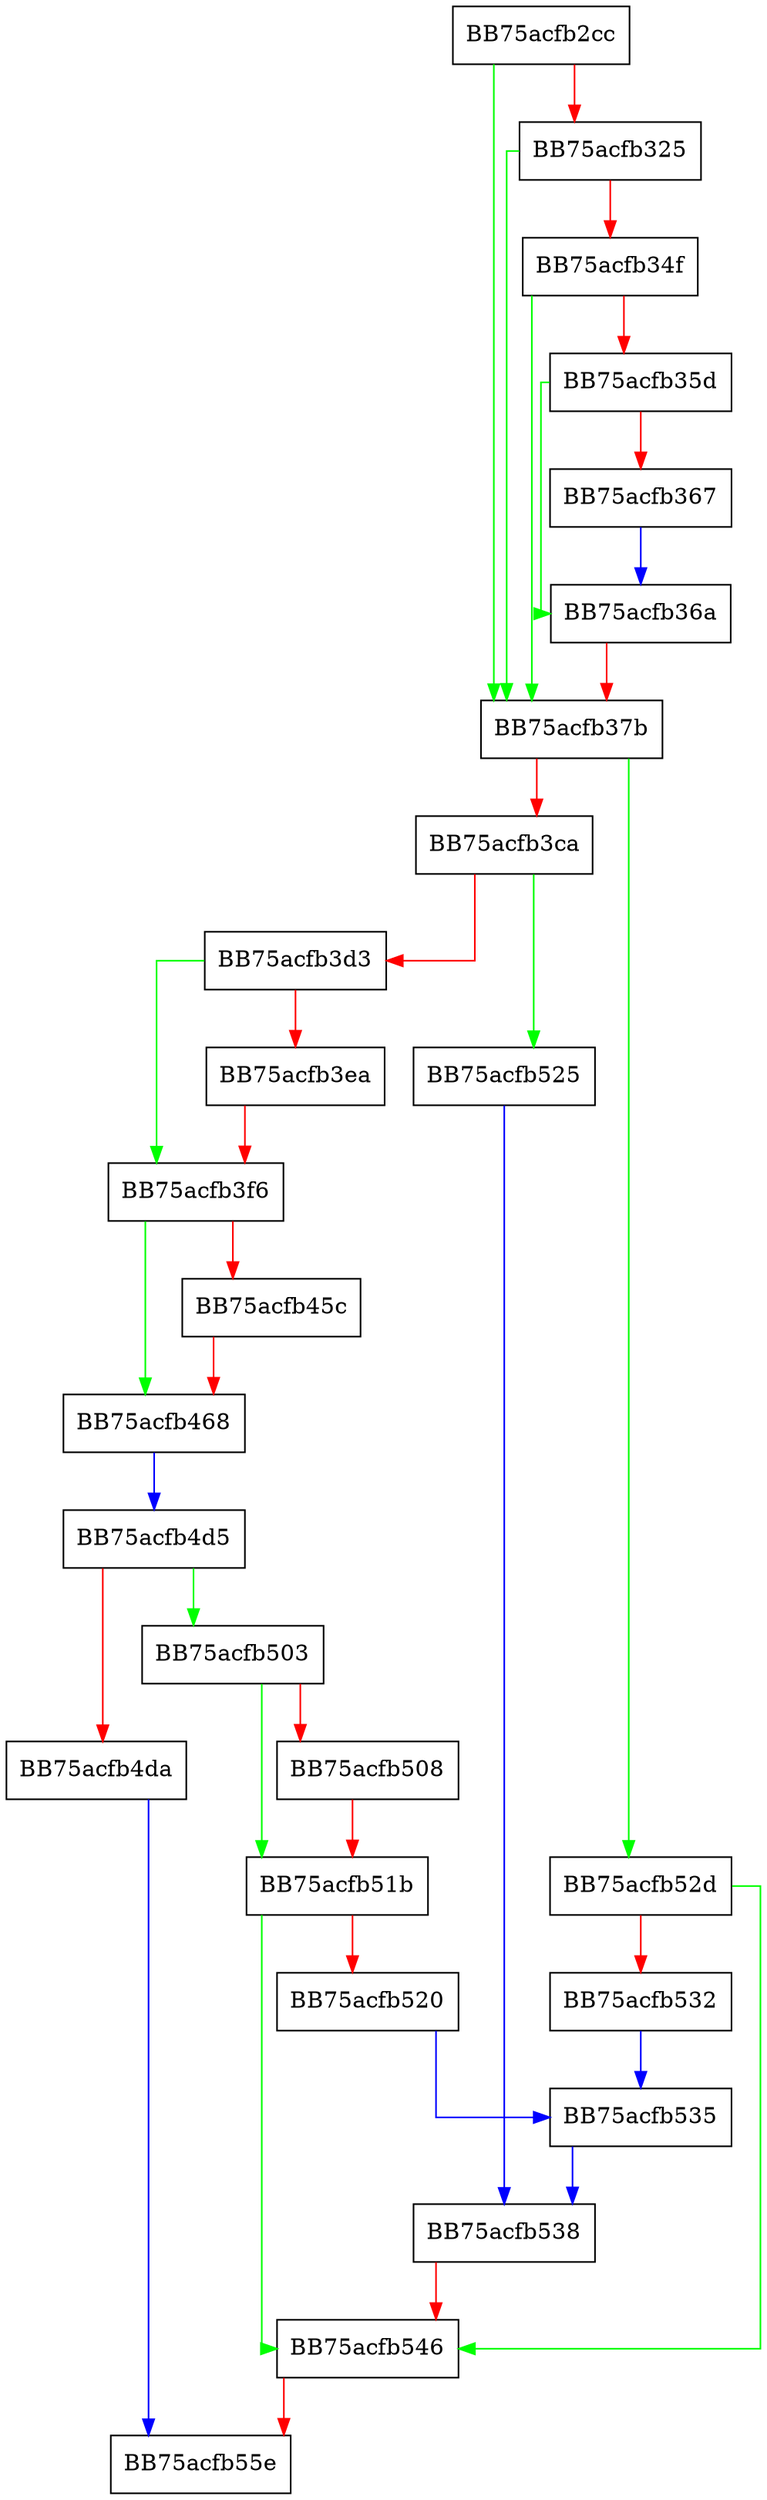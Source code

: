 digraph AddTelemetry {
  node [shape="box"];
  graph [splines=ortho];
  BB75acfb2cc -> BB75acfb37b [color="green"];
  BB75acfb2cc -> BB75acfb325 [color="red"];
  BB75acfb325 -> BB75acfb37b [color="green"];
  BB75acfb325 -> BB75acfb34f [color="red"];
  BB75acfb34f -> BB75acfb37b [color="green"];
  BB75acfb34f -> BB75acfb35d [color="red"];
  BB75acfb35d -> BB75acfb36a [color="green"];
  BB75acfb35d -> BB75acfb367 [color="red"];
  BB75acfb367 -> BB75acfb36a [color="blue"];
  BB75acfb36a -> BB75acfb37b [color="red"];
  BB75acfb37b -> BB75acfb52d [color="green"];
  BB75acfb37b -> BB75acfb3ca [color="red"];
  BB75acfb3ca -> BB75acfb525 [color="green"];
  BB75acfb3ca -> BB75acfb3d3 [color="red"];
  BB75acfb3d3 -> BB75acfb3f6 [color="green"];
  BB75acfb3d3 -> BB75acfb3ea [color="red"];
  BB75acfb3ea -> BB75acfb3f6 [color="red"];
  BB75acfb3f6 -> BB75acfb468 [color="green"];
  BB75acfb3f6 -> BB75acfb45c [color="red"];
  BB75acfb45c -> BB75acfb468 [color="red"];
  BB75acfb468 -> BB75acfb4d5 [color="blue"];
  BB75acfb4d5 -> BB75acfb503 [color="green"];
  BB75acfb4d5 -> BB75acfb4da [color="red"];
  BB75acfb4da -> BB75acfb55e [color="blue"];
  BB75acfb503 -> BB75acfb51b [color="green"];
  BB75acfb503 -> BB75acfb508 [color="red"];
  BB75acfb508 -> BB75acfb51b [color="red"];
  BB75acfb51b -> BB75acfb546 [color="green"];
  BB75acfb51b -> BB75acfb520 [color="red"];
  BB75acfb520 -> BB75acfb535 [color="blue"];
  BB75acfb525 -> BB75acfb538 [color="blue"];
  BB75acfb52d -> BB75acfb546 [color="green"];
  BB75acfb52d -> BB75acfb532 [color="red"];
  BB75acfb532 -> BB75acfb535 [color="blue"];
  BB75acfb535 -> BB75acfb538 [color="blue"];
  BB75acfb538 -> BB75acfb546 [color="red"];
  BB75acfb546 -> BB75acfb55e [color="red"];
}